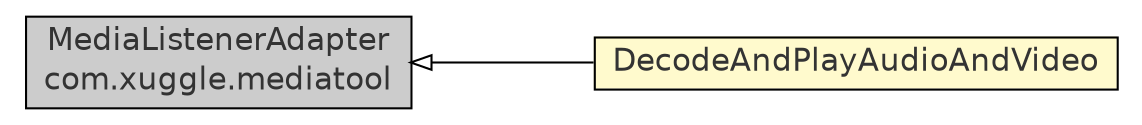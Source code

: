 #!/usr/local/bin/dot
#
# Class diagram 
# Generated by UmlGraph version 4.8 (http://www.spinellis.gr/sw/umlgraph)
#

digraph G {
	edge [fontname="Helvetica",fontsize=10,labelfontname="Helvetica",labelfontsize=10];
	node [fontname="Helvetica",fontsize=10,shape=plaintext];
	rankdir=LR;
	ranksep=1;
	// com.xuggle.mediatool.MediaListenerAdapter
	c17120 [label=<<table border="0" cellborder="1" cellspacing="0" cellpadding="2" port="p" bgcolor="grey80" href="../MediaListenerAdapter.html">
		<tr><td><table border="0" cellspacing="0" cellpadding="1">
			<tr><td> MediaListenerAdapter </td></tr>
			<tr><td> com.xuggle.mediatool </td></tr>
		</table></td></tr>
		</table>>, fontname="Helvetica", fontcolor="grey20", fontsize=15.0];
	// com.xuggle.mediatool.demos.DecodeAndPlayAudioAndVideo
	c17132 [label=<<table border="0" cellborder="1" cellspacing="0" cellpadding="2" port="p" bgcolor="lemonChiffon" href="./DecodeAndPlayAudioAndVideo.html">
		<tr><td><table border="0" cellspacing="0" cellpadding="1">
			<tr><td> DecodeAndPlayAudioAndVideo </td></tr>
		</table></td></tr>
		</table>>, fontname="Helvetica", fontcolor="grey20", fontsize=15.0];
	//com.xuggle.mediatool.demos.DecodeAndPlayAudioAndVideo extends com.xuggle.mediatool.MediaListenerAdapter
	c17120:p -> c17132:p [dir=back,arrowtail=empty];
}

